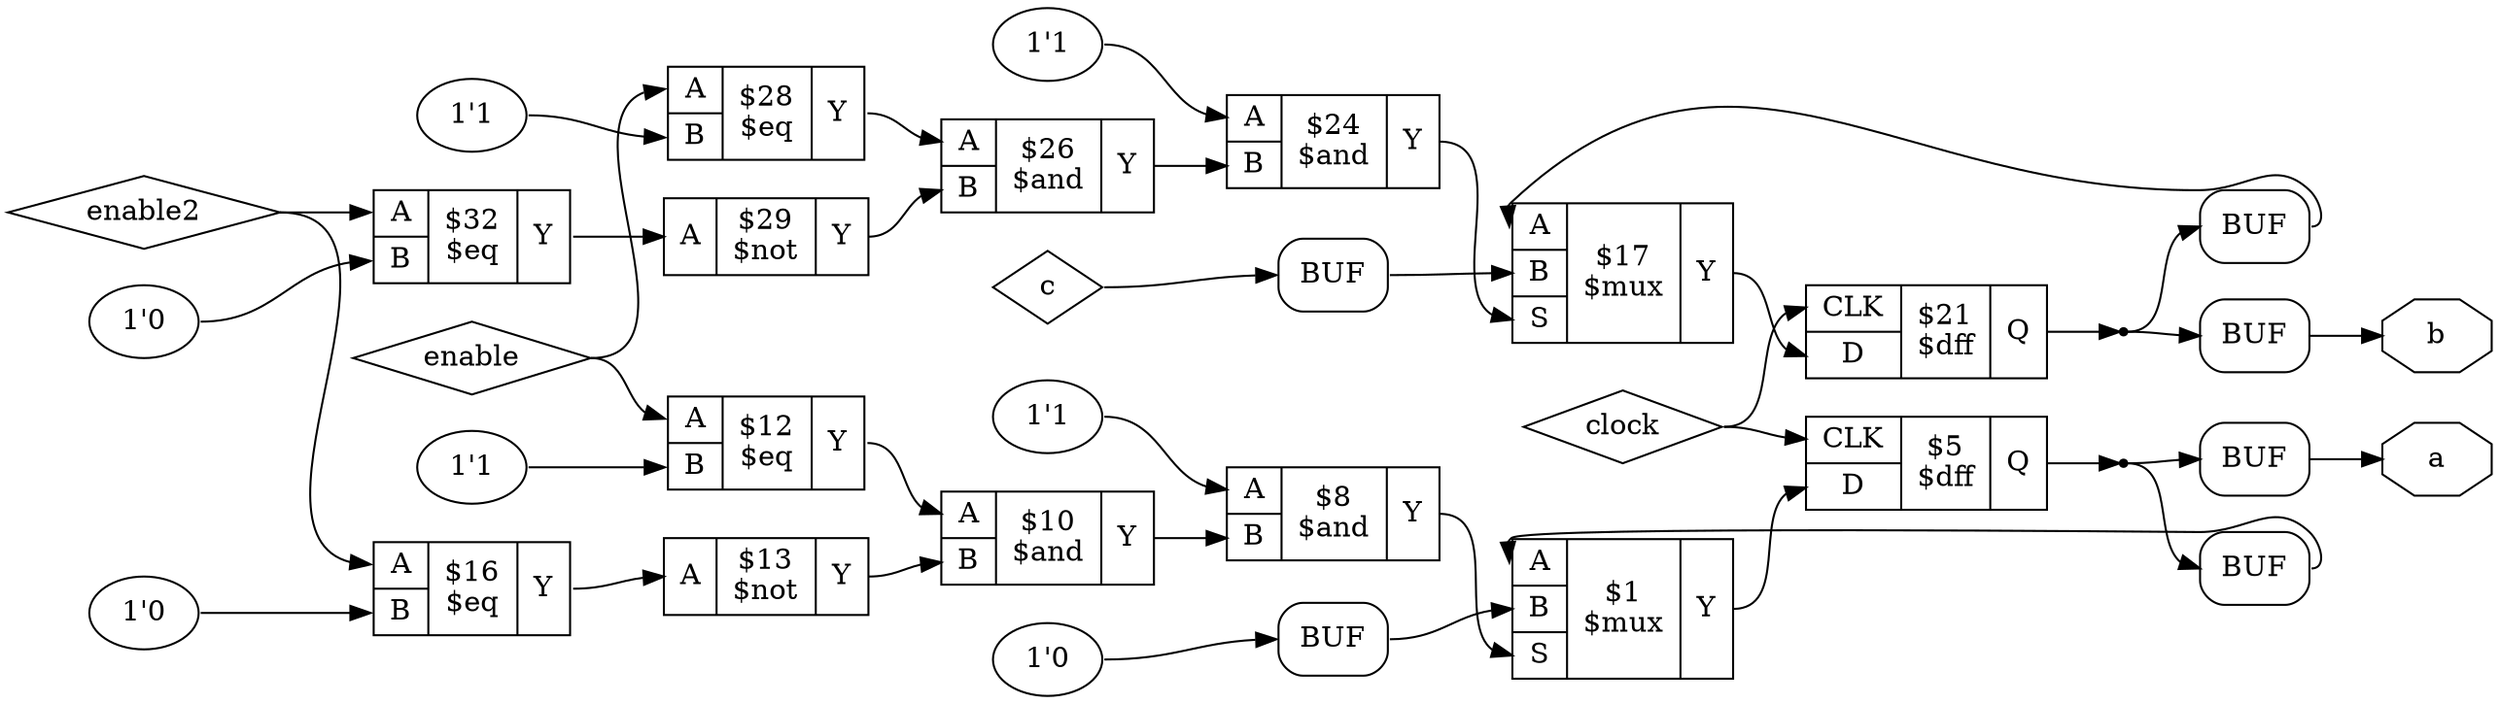 digraph "" {
label="";
rankdir="LR";
remincross=true;
n19 [ shape=diamond, label="enable", color="black", fontcolor="black" ];
n20 [ shape=diamond, label="enable2", color="black", fontcolor="black" ];
n21 [ shape=diamond, label="clock", color="black", fontcolor="black" ];
n22 [ shape=diamond, label="c", color="black", fontcolor="black" ];
n23 [ shape=octagon, label="b", color="black", fontcolor="black" ];
n24 [ shape=octagon, label="a", color="black", fontcolor="black" ];
v0 [ label="1'0" ];
c28 [ shape=record, label="{{<p25> A|<p26> B}|$32\n$eq|{<p27> Y}}" ];
c29 [ shape=record, label="{{<p25> A}|$29\n$not|{<p27> Y}}" ];
v1 [ label="1'1" ];
c30 [ shape=record, label="{{<p25> A|<p26> B}|$28\n$eq|{<p27> Y}}" ];
c31 [ shape=record, label="{{<p25> A|<p26> B}|$26\n$and|{<p27> Y}}" ];
v2 [ label="1'1" ];
c32 [ shape=record, label="{{<p25> A|<p26> B}|$24\n$and|{<p27> Y}}" ];
c36 [ shape=record, label="{{<p33> CLK|<p34> D}|$21\n$dff|{<p35> Q}}" ];
c38 [ shape=record, label="{{<p25> A|<p26> B|<p37> S}|$17\n$mux|{<p27> Y}}" ];
v3 [ label="1'0" ];
c39 [ shape=record, label="{{<p25> A|<p26> B}|$16\n$eq|{<p27> Y}}" ];
c40 [ shape=record, label="{{<p25> A}|$13\n$not|{<p27> Y}}" ];
v4 [ label="1'1" ];
c41 [ shape=record, label="{{<p25> A|<p26> B}|$12\n$eq|{<p27> Y}}" ];
c42 [ shape=record, label="{{<p25> A|<p26> B}|$10\n$and|{<p27> Y}}" ];
v5 [ label="1'1" ];
c43 [ shape=record, label="{{<p25> A|<p26> B}|$8\n$and|{<p27> Y}}" ];
c44 [ shape=record, label="{{<p33> CLK|<p34> D}|$5\n$dff|{<p35> Q}}" ];
c45 [ shape=record, label="{{<p25> A|<p26> B|<p37> S}|$1\n$mux|{<p27> Y}}" ];
x6 [shape=box, style=rounded, label="BUF"];
x7 [shape=box, style=rounded, label="BUF"];
v8 [ label="1'0" ];
x9 [shape=box, style=rounded, label="BUF"];
x10 [shape=box, style=rounded, label="BUF"];
x11 [shape=box, style=rounded, label="BUF"];
x12 [shape=box, style=rounded, label="BUF"];
c28:p27:e -> c29:p25:w [color="black", label=""];
c39:p27:e -> c40:p25:w [color="black", label=""];
c40:p27:e -> c42:p26:w [color="black", label=""];
c41:p27:e -> c42:p25:w [color="black", label=""];
c42:p27:e -> c43:p26:w [color="black", label=""];
c43:p27:e -> c45:p37:w [color="black", label=""];
n15 [ shape=point ];
c44:p35:e -> n15:w [color="black", label=""];
n15:e -> x10:w:w [color="black", label=""];
n15:e -> x6:w:w [color="black", label=""];
c45:p27:e -> c44:p34:w [color="black", label=""];
x9:e:e -> c45:p26:w [color="black", label=""];
x6:e:e -> c45:p25:w [color="black", label=""];
n19:e -> c30:p25:w [color="black", label=""];
n19:e -> c41:p25:w [color="black", label=""];
c29:p27:e -> c31:p26:w [color="black", label=""];
n20:e -> c28:p25:w [color="black", label=""];
n20:e -> c39:p25:w [color="black", label=""];
n21:e -> c36:p33:w [color="black", label=""];
n21:e -> c44:p33:w [color="black", label=""];
n22:e -> x11:w:w [color="black", label=""];
x12:e:e -> n23:w [color="black", label=""];
x10:e:e -> n24:w [color="black", label=""];
c30:p27:e -> c31:p25:w [color="black", label=""];
c31:p27:e -> c32:p26:w [color="black", label=""];
c32:p27:e -> c38:p37:w [color="black", label=""];
n6 [ shape=point ];
c36:p35:e -> n6:w [color="black", label=""];
n6:e -> x12:w:w [color="black", label=""];
n6:e -> x7:w:w [color="black", label=""];
c38:p27:e -> c36:p34:w [color="black", label=""];
x11:e:e -> c38:p26:w [color="black", label=""];
x7:e:e -> c38:p25:w [color="black", label=""];
v0:e -> c28:p26:w [color="black", label=""];
v1:e -> c30:p26:w [color="black", label=""];
v2:e -> c32:p25:w [color="black", label=""];
v3:e -> c39:p26:w [color="black", label=""];
v4:e -> c41:p26:w [color="black", label=""];
v5:e -> c43:p25:w [color="black", label=""];
v8:e -> x9:w:w [color="black", label=""];
}
